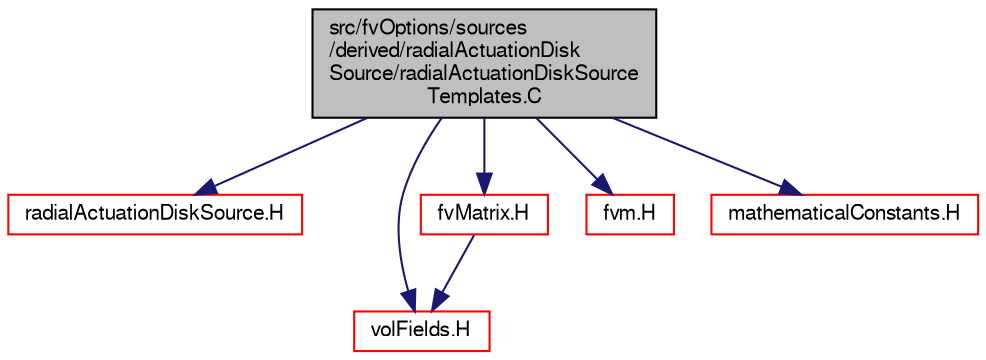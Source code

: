 digraph "src/fvOptions/sources/derived/radialActuationDiskSource/radialActuationDiskSourceTemplates.C"
{
  bgcolor="transparent";
  edge [fontname="FreeSans",fontsize="10",labelfontname="FreeSans",labelfontsize="10"];
  node [fontname="FreeSans",fontsize="10",shape=record];
  Node0 [label="src/fvOptions/sources\l/derived/radialActuationDisk\lSource/radialActuationDiskSource\lTemplates.C",height=0.2,width=0.4,color="black", fillcolor="grey75", style="filled", fontcolor="black"];
  Node0 -> Node1 [color="midnightblue",fontsize="10",style="solid",fontname="FreeSans"];
  Node1 [label="radialActuationDiskSource.H",height=0.2,width=0.4,color="red",URL="$a04676.html"];
  Node0 -> Node305 [color="midnightblue",fontsize="10",style="solid",fontname="FreeSans"];
  Node305 [label="volFields.H",height=0.2,width=0.4,color="red",URL="$a02750.html"];
  Node0 -> Node337 [color="midnightblue",fontsize="10",style="solid",fontname="FreeSans"];
  Node337 [label="fvMatrix.H",height=0.2,width=0.4,color="red",URL="$a03281.html"];
  Node337 -> Node305 [color="midnightblue",fontsize="10",style="solid",fontname="FreeSans"];
  Node0 -> Node349 [color="midnightblue",fontsize="10",style="solid",fontname="FreeSans"];
  Node349 [label="fvm.H",height=0.2,width=0.4,color="red",URL="$a03053.html"];
  Node0 -> Node231 [color="midnightblue",fontsize="10",style="solid",fontname="FreeSans"];
  Node231 [label="mathematicalConstants.H",height=0.2,width=0.4,color="red",URL="$a10238.html"];
}

